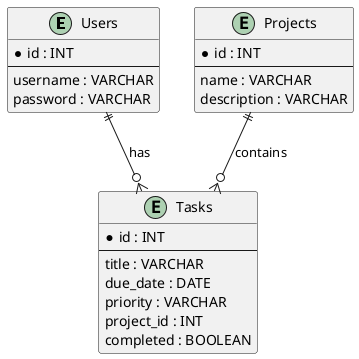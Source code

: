 @startuml
entity "Users" {
  * id : INT
  --
  username : VARCHAR
  password : VARCHAR
}

entity "Tasks" {
  * id : INT
  --
  title : VARCHAR
  due_date : DATE
  priority : VARCHAR
  project_id : INT
  completed : BOOLEAN
}

entity "Projects" {
  * id : INT
  --
  name : VARCHAR
  description : VARCHAR
}

Users ||--o{ Tasks : "has"
Projects ||--o{ Tasks : "contains"
@enduml
